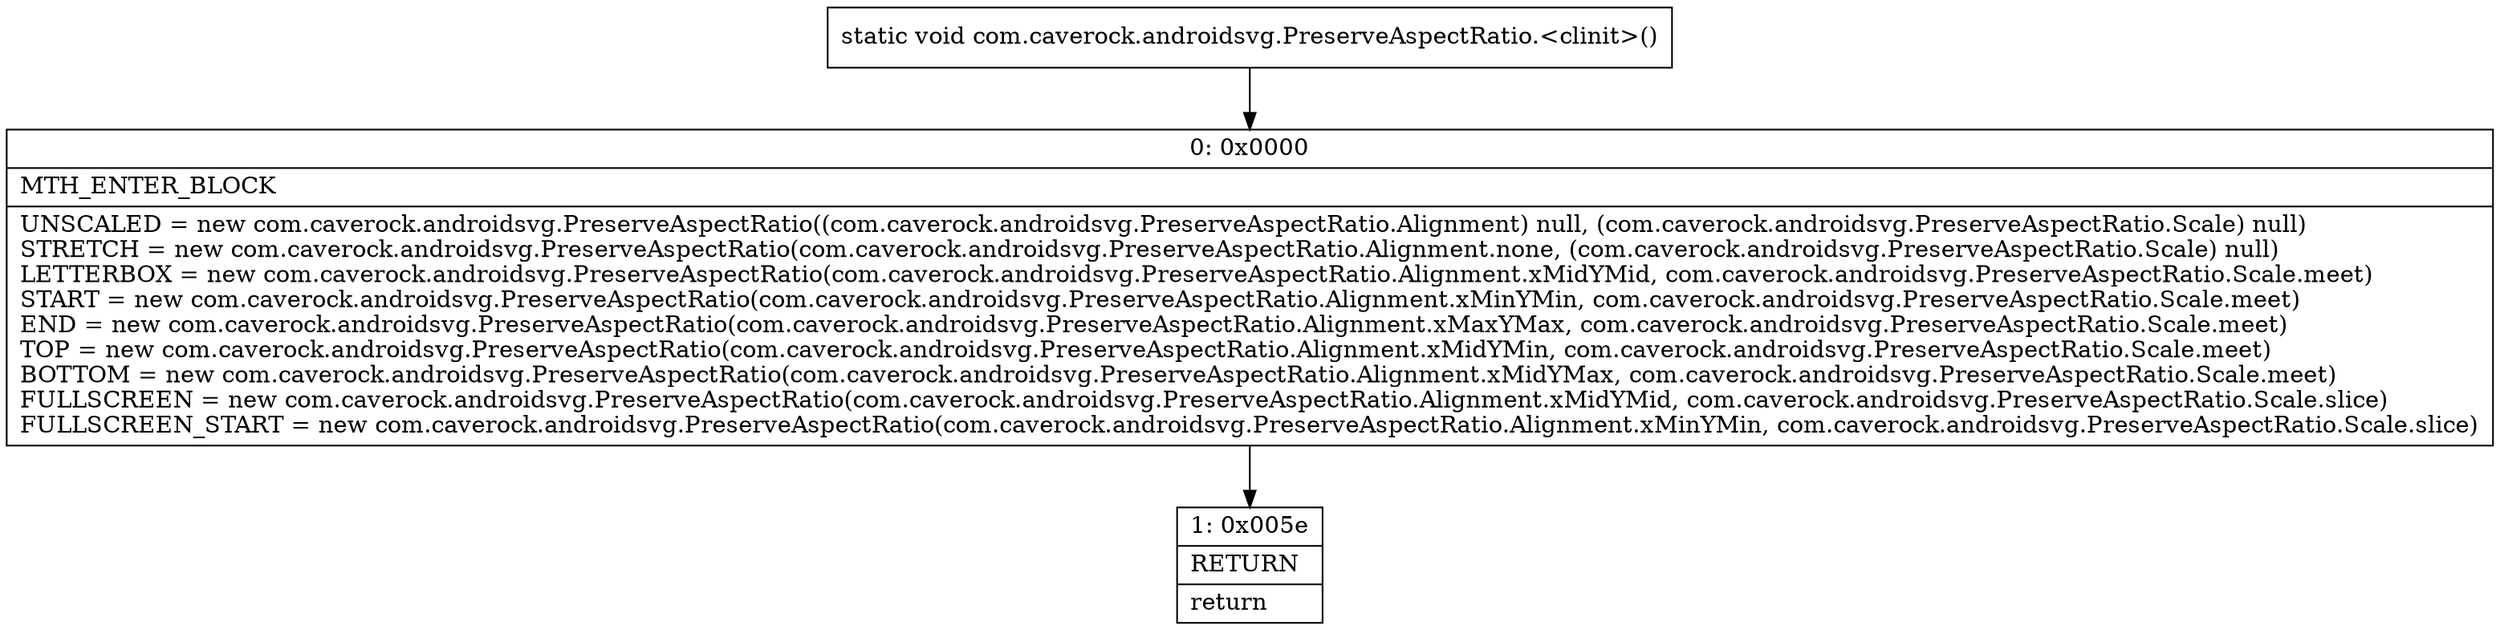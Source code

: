 digraph "CFG forcom.caverock.androidsvg.PreserveAspectRatio.\<clinit\>()V" {
Node_0 [shape=record,label="{0\:\ 0x0000|MTH_ENTER_BLOCK\l|UNSCALED = new com.caverock.androidsvg.PreserveAspectRatio((com.caverock.androidsvg.PreserveAspectRatio.Alignment) null, (com.caverock.androidsvg.PreserveAspectRatio.Scale) null)\lSTRETCH = new com.caverock.androidsvg.PreserveAspectRatio(com.caverock.androidsvg.PreserveAspectRatio.Alignment.none, (com.caverock.androidsvg.PreserveAspectRatio.Scale) null)\lLETTERBOX = new com.caverock.androidsvg.PreserveAspectRatio(com.caverock.androidsvg.PreserveAspectRatio.Alignment.xMidYMid, com.caverock.androidsvg.PreserveAspectRatio.Scale.meet)\lSTART = new com.caverock.androidsvg.PreserveAspectRatio(com.caverock.androidsvg.PreserveAspectRatio.Alignment.xMinYMin, com.caverock.androidsvg.PreserveAspectRatio.Scale.meet)\lEND = new com.caverock.androidsvg.PreserveAspectRatio(com.caverock.androidsvg.PreserveAspectRatio.Alignment.xMaxYMax, com.caverock.androidsvg.PreserveAspectRatio.Scale.meet)\lTOP = new com.caverock.androidsvg.PreserveAspectRatio(com.caverock.androidsvg.PreserveAspectRatio.Alignment.xMidYMin, com.caverock.androidsvg.PreserveAspectRatio.Scale.meet)\lBOTTOM = new com.caverock.androidsvg.PreserveAspectRatio(com.caverock.androidsvg.PreserveAspectRatio.Alignment.xMidYMax, com.caverock.androidsvg.PreserveAspectRatio.Scale.meet)\lFULLSCREEN = new com.caverock.androidsvg.PreserveAspectRatio(com.caverock.androidsvg.PreserveAspectRatio.Alignment.xMidYMid, com.caverock.androidsvg.PreserveAspectRatio.Scale.slice)\lFULLSCREEN_START = new com.caverock.androidsvg.PreserveAspectRatio(com.caverock.androidsvg.PreserveAspectRatio.Alignment.xMinYMin, com.caverock.androidsvg.PreserveAspectRatio.Scale.slice)\l}"];
Node_1 [shape=record,label="{1\:\ 0x005e|RETURN\l|return\l}"];
MethodNode[shape=record,label="{static void com.caverock.androidsvg.PreserveAspectRatio.\<clinit\>() }"];
MethodNode -> Node_0;
Node_0 -> Node_1;
}

